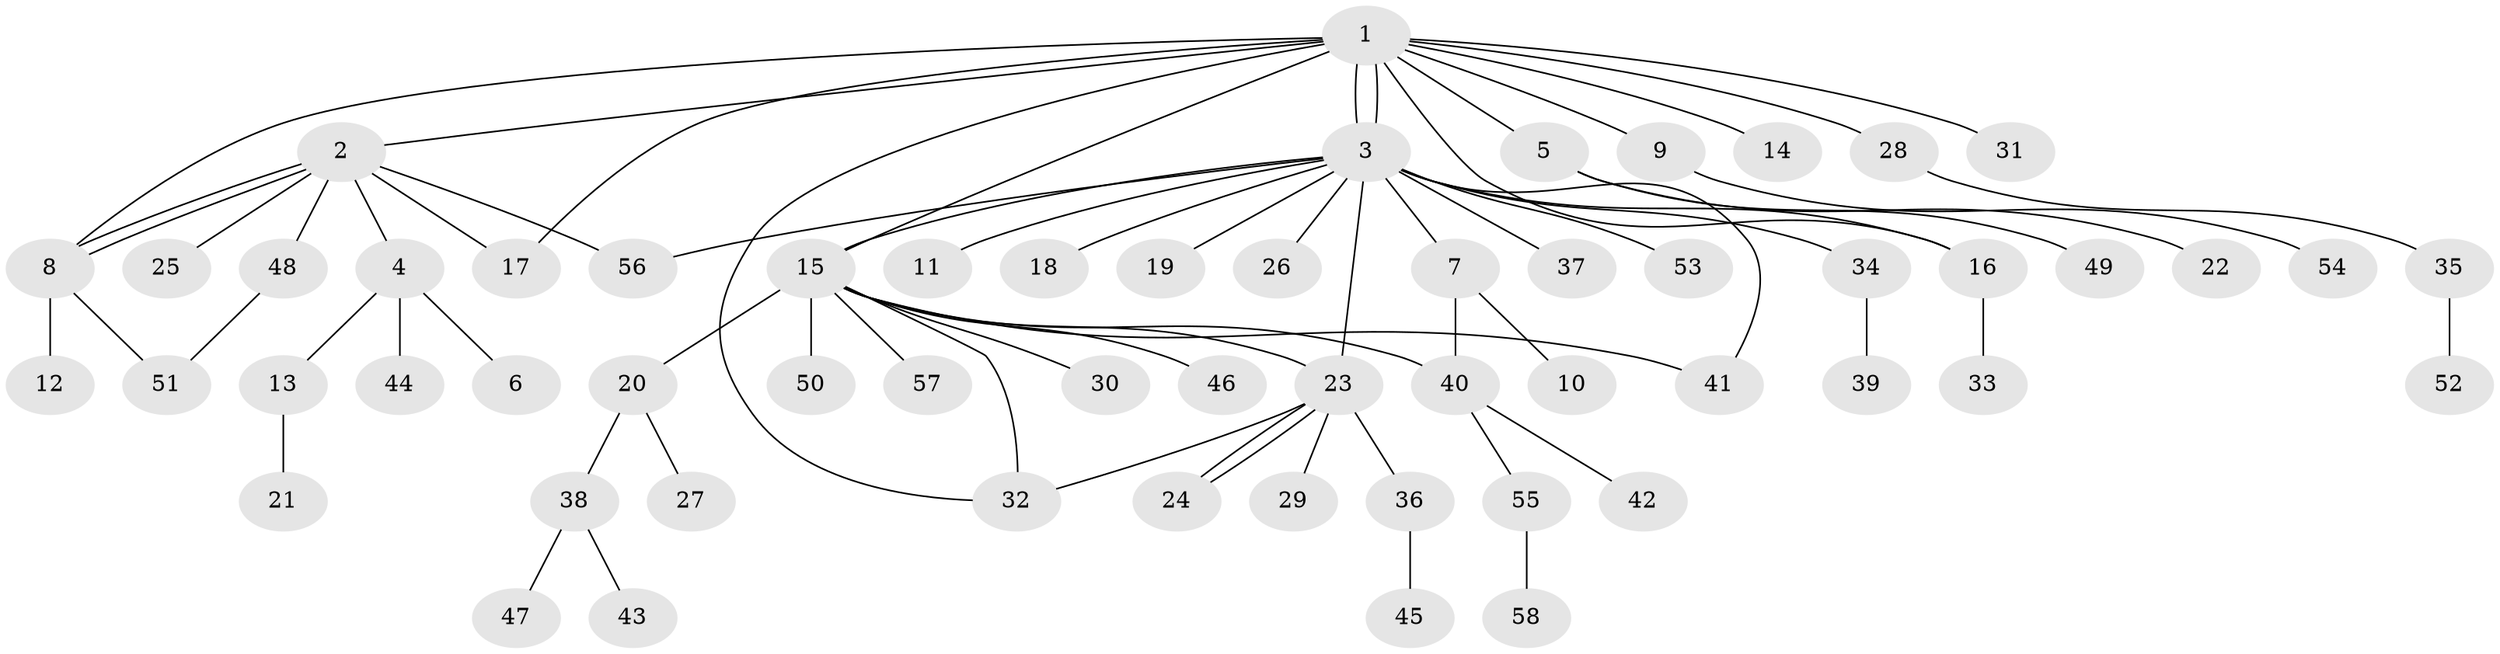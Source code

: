 // coarse degree distribution, {13: 0.024390243902439025, 7: 0.024390243902439025, 14: 0.024390243902439025, 3: 0.024390243902439025, 2: 0.2926829268292683, 1: 0.5365853658536586, 5: 0.024390243902439025, 12: 0.024390243902439025, 6: 0.024390243902439025}
// Generated by graph-tools (version 1.1) at 2025/51/02/27/25 19:51:59]
// undirected, 58 vertices, 71 edges
graph export_dot {
graph [start="1"]
  node [color=gray90,style=filled];
  1;
  2;
  3;
  4;
  5;
  6;
  7;
  8;
  9;
  10;
  11;
  12;
  13;
  14;
  15;
  16;
  17;
  18;
  19;
  20;
  21;
  22;
  23;
  24;
  25;
  26;
  27;
  28;
  29;
  30;
  31;
  32;
  33;
  34;
  35;
  36;
  37;
  38;
  39;
  40;
  41;
  42;
  43;
  44;
  45;
  46;
  47;
  48;
  49;
  50;
  51;
  52;
  53;
  54;
  55;
  56;
  57;
  58;
  1 -- 2;
  1 -- 3;
  1 -- 3;
  1 -- 5;
  1 -- 8;
  1 -- 9;
  1 -- 14;
  1 -- 15;
  1 -- 16;
  1 -- 17;
  1 -- 28;
  1 -- 31;
  1 -- 32;
  2 -- 4;
  2 -- 8;
  2 -- 8;
  2 -- 17;
  2 -- 25;
  2 -- 48;
  2 -- 56;
  3 -- 7;
  3 -- 11;
  3 -- 15;
  3 -- 16;
  3 -- 18;
  3 -- 19;
  3 -- 23;
  3 -- 26;
  3 -- 34;
  3 -- 37;
  3 -- 41;
  3 -- 53;
  3 -- 56;
  4 -- 6;
  4 -- 13;
  4 -- 44;
  5 -- 22;
  5 -- 49;
  7 -- 10;
  7 -- 40;
  8 -- 12;
  8 -- 51;
  9 -- 54;
  13 -- 21;
  15 -- 20;
  15 -- 23;
  15 -- 30;
  15 -- 32;
  15 -- 40;
  15 -- 41;
  15 -- 46;
  15 -- 50;
  15 -- 57;
  16 -- 33;
  20 -- 27;
  20 -- 38;
  23 -- 24;
  23 -- 24;
  23 -- 29;
  23 -- 32;
  23 -- 36;
  28 -- 35;
  34 -- 39;
  35 -- 52;
  36 -- 45;
  38 -- 43;
  38 -- 47;
  40 -- 42;
  40 -- 55;
  48 -- 51;
  55 -- 58;
}
